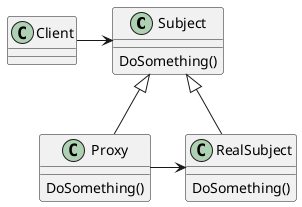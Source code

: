 @startuml

class Subject {
    DoSomething()
}

class RealSubject {
    DoSomething()
}

class Proxy {
    DoSomething()
}

Proxy -up-|> Subject
RealSubject -up-|> Subject

Client -right-> Subject

Proxy -right-> RealSubject

@enduml


